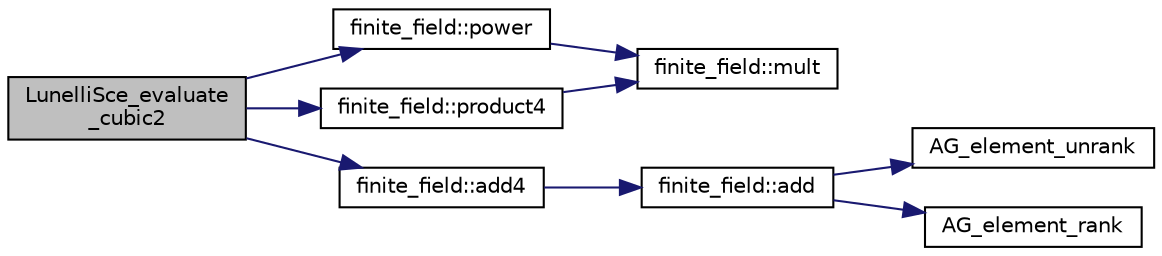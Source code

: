 digraph "LunelliSce_evaluate_cubic2"
{
  edge [fontname="Helvetica",fontsize="10",labelfontname="Helvetica",labelfontsize="10"];
  node [fontname="Helvetica",fontsize="10",shape=record];
  rankdir="LR";
  Node6151 [label="LunelliSce_evaluate\l_cubic2",height=0.2,width=0.4,color="black", fillcolor="grey75", style="filled", fontcolor="black"];
  Node6151 -> Node6152 [color="midnightblue",fontsize="10",style="solid",fontname="Helvetica"];
  Node6152 [label="finite_field::power",height=0.2,width=0.4,color="black", fillcolor="white", style="filled",URL="$df/d5a/classfinite__field.html#a0437871b8f775f0b2d589188d9ad7e61"];
  Node6152 -> Node6153 [color="midnightblue",fontsize="10",style="solid",fontname="Helvetica"];
  Node6153 [label="finite_field::mult",height=0.2,width=0.4,color="black", fillcolor="white", style="filled",URL="$df/d5a/classfinite__field.html#a24fb5917aa6d4d656fd855b7f44a13b0"];
  Node6151 -> Node6154 [color="midnightblue",fontsize="10",style="solid",fontname="Helvetica"];
  Node6154 [label="finite_field::product4",height=0.2,width=0.4,color="black", fillcolor="white", style="filled",URL="$df/d5a/classfinite__field.html#a0f2624a7b7196967764ac8b5af016e0f"];
  Node6154 -> Node6153 [color="midnightblue",fontsize="10",style="solid",fontname="Helvetica"];
  Node6151 -> Node6155 [color="midnightblue",fontsize="10",style="solid",fontname="Helvetica"];
  Node6155 [label="finite_field::add4",height=0.2,width=0.4,color="black", fillcolor="white", style="filled",URL="$df/d5a/classfinite__field.html#ac023a9f0c3890a8d2c452aaa2d157502"];
  Node6155 -> Node6156 [color="midnightblue",fontsize="10",style="solid",fontname="Helvetica"];
  Node6156 [label="finite_field::add",height=0.2,width=0.4,color="black", fillcolor="white", style="filled",URL="$df/d5a/classfinite__field.html#a8f12328a27500f3c7be0c849ebbc9d14"];
  Node6156 -> Node6157 [color="midnightblue",fontsize="10",style="solid",fontname="Helvetica"];
  Node6157 [label="AG_element_unrank",height=0.2,width=0.4,color="black", fillcolor="white", style="filled",URL="$d4/d67/geometry_8h.html#a4a33b86c87b2879b97cfa1327abe2885"];
  Node6156 -> Node6158 [color="midnightblue",fontsize="10",style="solid",fontname="Helvetica"];
  Node6158 [label="AG_element_rank",height=0.2,width=0.4,color="black", fillcolor="white", style="filled",URL="$d4/d67/geometry_8h.html#ab2ac908d07dd8038fd996e26bdc75c17"];
}
